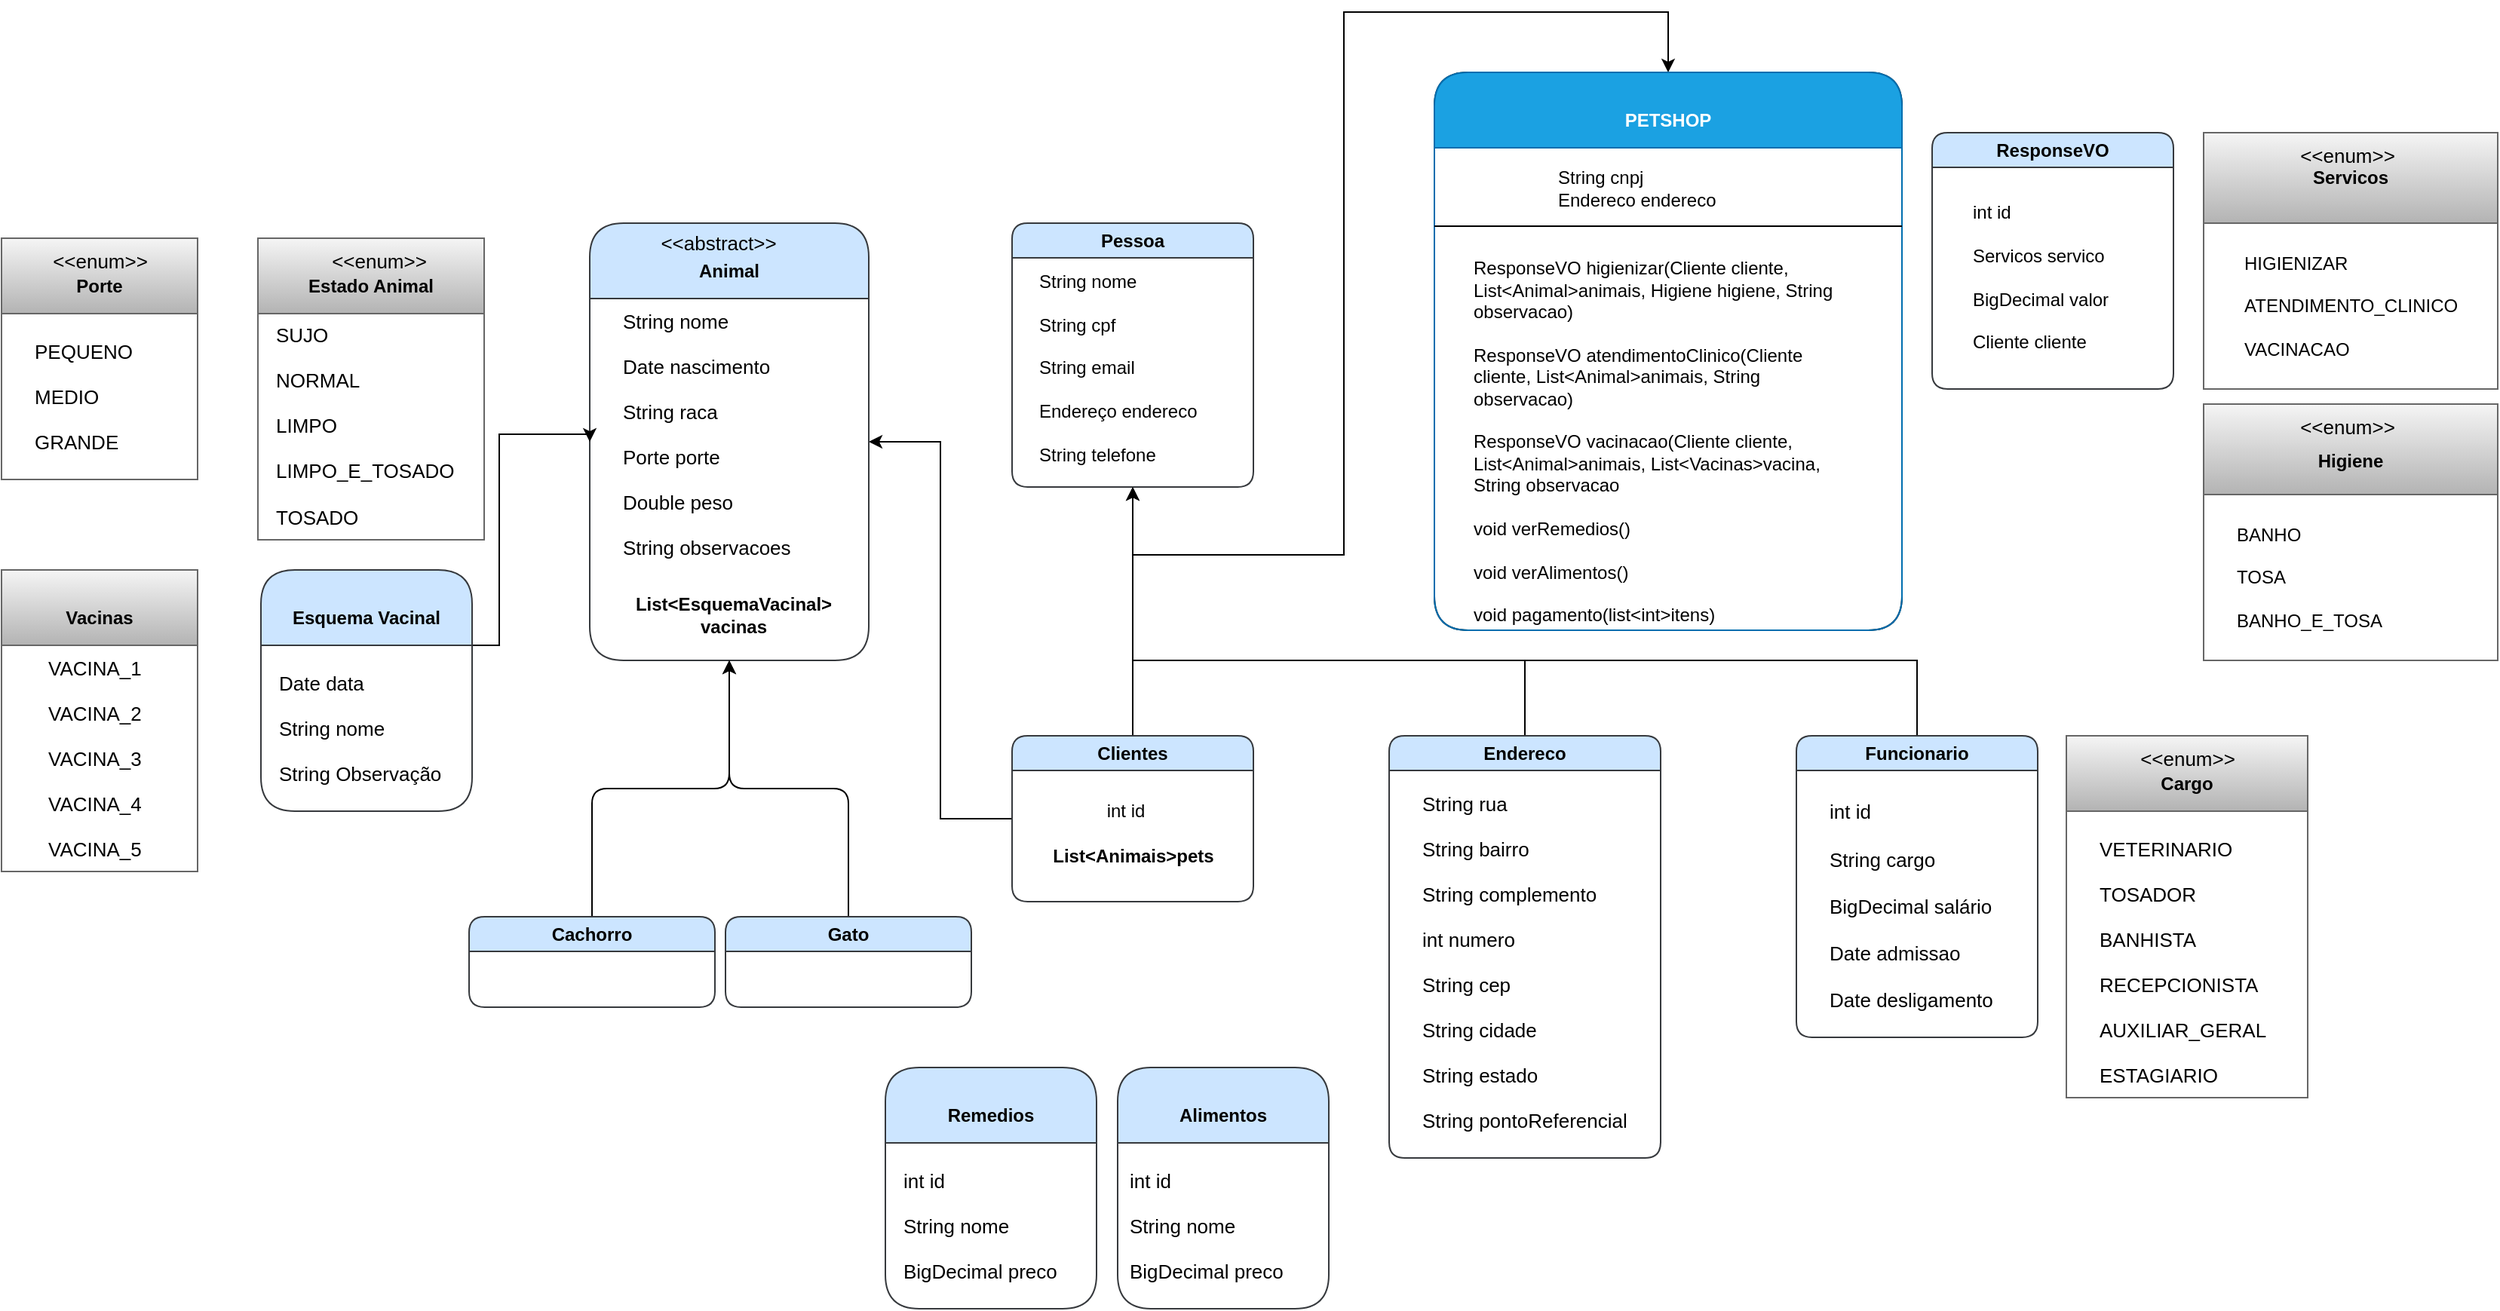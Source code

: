 <mxfile version="20.8.5" type="github">
  <diagram id="BwbueZTwrP3kuk7v8FJx" name="Página-1">
    <mxGraphModel dx="2256" dy="1177" grid="1" gridSize="10" guides="1" tooltips="1" connect="1" arrows="1" fold="1" page="1" pageScale="1" pageWidth="291" pageHeight="413" math="0" shadow="0">
      <root>
        <mxCell id="0" />
        <mxCell id="1" parent="0" />
        <mxCell id="epSY7fTq6KrpXsiW4jf5-40" style="edgeStyle=orthogonalEdgeStyle;rounded=0;orthogonalLoop=1;jettySize=auto;html=1;exitX=0.5;exitY=0;exitDx=0;exitDy=0;fontSize=13;entryX=0.5;entryY=0;entryDx=0;entryDy=0;" parent="1" source="epSY7fTq6KrpXsiW4jf5-2" target="bZY5Z342EeqqV9hAT-Xy-1" edge="1">
          <mxGeometry relative="1" as="geometry">
            <mxPoint x="380" y="-218" as="targetPoint" />
            <Array as="points">
              <mxPoint x="240" y="-40" />
              <mxPoint x="380" y="-40" />
              <mxPoint x="380" y="-400" />
              <mxPoint x="595" y="-400" />
            </Array>
          </mxGeometry>
        </mxCell>
        <mxCell id="bZY5Z342EeqqV9hAT-Xy-117" style="edgeStyle=orthogonalEdgeStyle;rounded=0;orthogonalLoop=1;jettySize=auto;html=1;exitX=0;exitY=0.5;exitDx=0;exitDy=0;entryX=1;entryY=0.5;entryDx=0;entryDy=0;" parent="1" source="epSY7fTq6KrpXsiW4jf5-2" target="epSY7fTq6KrpXsiW4jf5-14" edge="1">
          <mxGeometry relative="1" as="geometry" />
        </mxCell>
        <mxCell id="epSY7fTq6KrpXsiW4jf5-2" value="Clientes" style="swimlane;whiteSpace=wrap;html=1;rounded=1;fillColor=#cce5ff;strokeColor=#36393d;" parent="1" vertex="1">
          <mxGeometry x="160" y="80" width="160" height="110" as="geometry" />
        </mxCell>
        <mxCell id="epSY7fTq6KrpXsiW4jf5-4" value="List&amp;lt;Animais&amp;gt;pets" style="text;html=1;align=center;verticalAlign=middle;resizable=0;points=[];autosize=1;strokeColor=none;fillColor=none;fontStyle=1;rounded=1;" parent="epSY7fTq6KrpXsiW4jf5-2" vertex="1">
          <mxGeometry x="15" y="65" width="130" height="30" as="geometry" />
        </mxCell>
        <mxCell id="EgaVa4KAyTJcIK_QN-NM-4" value="int id" style="text;html=1;align=center;verticalAlign=middle;resizable=0;points=[];autosize=1;strokeColor=none;fillColor=none;" parent="epSY7fTq6KrpXsiW4jf5-2" vertex="1">
          <mxGeometry x="50" y="35" width="50" height="30" as="geometry" />
        </mxCell>
        <mxCell id="epSY7fTq6KrpXsiW4jf5-13" style="edgeStyle=orthogonalEdgeStyle;rounded=0;orthogonalLoop=1;jettySize=auto;html=1;exitX=0.5;exitY=0;exitDx=0;exitDy=0;fontSize=13;entryX=0.5;entryY=1;entryDx=0;entryDy=0;" parent="1" source="epSY7fTq6KrpXsiW4jf5-7" target="epSY7fTq6KrpXsiW4jf5-34" edge="1">
          <mxGeometry relative="1" as="geometry">
            <mxPoint x="205" y="280" as="targetPoint" />
            <Array as="points">
              <mxPoint x="500" y="30" />
              <mxPoint x="240" y="30" />
            </Array>
          </mxGeometry>
        </mxCell>
        <mxCell id="epSY7fTq6KrpXsiW4jf5-7" value="Endereco" style="swimlane;whiteSpace=wrap;html=1;rounded=1;fillColor=#cce5ff;strokeColor=#36393d;" parent="1" vertex="1">
          <mxGeometry x="410" y="80" width="180" height="280" as="geometry" />
        </mxCell>
        <mxCell id="epSY7fTq6KrpXsiW4jf5-9" value="&lt;span style=&quot;font-size: 13px; background-color: initial;&quot;&gt;String rua&lt;br&gt;&lt;/span&gt;&lt;br&gt;&lt;span style=&quot;font-size: 13px; background-color: initial;&quot;&gt;String bairro&lt;br&gt;&lt;/span&gt;&lt;br&gt;&lt;span style=&quot;background-color: initial; font-size: 13px;&quot;&gt;String complemento&lt;br&gt;&lt;/span&gt;&lt;br&gt;&lt;span style=&quot;font-size: 13px; background-color: initial;&quot;&gt;int numero&lt;br&gt;&lt;/span&gt;&lt;br&gt;&lt;span style=&quot;font-size: 13px; background-color: initial;&quot;&gt;String cep&lt;br&gt;&lt;/span&gt;&lt;br&gt;&lt;span style=&quot;font-size: 13px; background-color: initial;&quot;&gt;String cidade&lt;br&gt;&lt;/span&gt;&lt;br&gt;&lt;span style=&quot;font-size: 13px; background-color: initial;&quot;&gt;String estado&lt;br&gt;&lt;/span&gt;&lt;br&gt;&lt;span style=&quot;font-size: 13px; background-color: initial;&quot;&gt;String pontoReferencial&lt;/span&gt;" style="text;html=1;align=left;verticalAlign=middle;resizable=0;points=[];autosize=1;strokeColor=none;fillColor=none;rounded=1;" parent="epSY7fTq6KrpXsiW4jf5-7" vertex="1">
          <mxGeometry x="20" y="30" width="160" height="240" as="geometry" />
        </mxCell>
        <mxCell id="epSY7fTq6KrpXsiW4jf5-14" value="Animal" style="swimlane;whiteSpace=wrap;html=1;rounded=1;startSize=50;spacingTop=13;fillColor=#cce5ff;strokeColor=#36393d;" parent="1" vertex="1">
          <mxGeometry x="-120" y="-260" width="185" height="290" as="geometry" />
        </mxCell>
        <mxCell id="epSY7fTq6KrpXsiW4jf5-16" value="&lt;span style=&quot;font-size: 13px; background-color: initial;&quot;&gt;String nome&lt;br&gt;&lt;/span&gt;&lt;br&gt;&lt;span style=&quot;background-color: initial; font-size: 13px;&quot;&gt;Date nascimento&lt;br&gt;&lt;/span&gt;&lt;br&gt;&lt;span style=&quot;background-color: initial; font-size: 13px;&quot;&gt;String raca&lt;br&gt;&lt;/span&gt;&lt;br&gt;&lt;span style=&quot;font-size: 13px; background-color: initial;&quot;&gt;Porte porte&lt;br&gt;&lt;/span&gt;&lt;br&gt;&lt;span style=&quot;font-size: 13px; background-color: initial;&quot;&gt;Double peso&lt;br&gt;&lt;/span&gt;&lt;br&gt;&lt;span style=&quot;font-size: 13px; background-color: initial;&quot;&gt;String observacoes&lt;/span&gt;" style="text;html=1;align=left;verticalAlign=middle;resizable=0;points=[];autosize=1;strokeColor=none;fillColor=none;rounded=1;" parent="epSY7fTq6KrpXsiW4jf5-14" vertex="1">
          <mxGeometry x="20" y="50" width="130" height="180" as="geometry" />
        </mxCell>
        <mxCell id="epSY7fTq6KrpXsiW4jf5-33" value="&amp;lt;&amp;lt;abstract&amp;gt;&amp;gt;" style="text;html=1;align=center;verticalAlign=middle;resizable=0;points=[];autosize=1;strokeColor=none;fillColor=none;fontSize=13;" parent="epSY7fTq6KrpXsiW4jf5-14" vertex="1">
          <mxGeometry x="35" y="-2" width="100" height="30" as="geometry" />
        </mxCell>
        <mxCell id="eqjV9MvIipvx3p0Wk4fj-11" value="List&amp;lt;EsquemaVacinal&amp;gt;&lt;br&gt;vacinas" style="text;html=1;align=center;verticalAlign=middle;resizable=0;points=[];autosize=1;strokeColor=none;fillColor=none;fontStyle=1;rounded=1;" parent="epSY7fTq6KrpXsiW4jf5-14" vertex="1">
          <mxGeometry x="20" y="240" width="150" height="40" as="geometry" />
        </mxCell>
        <mxCell id="epSY7fTq6KrpXsiW4jf5-24" style="edgeStyle=orthogonalEdgeStyle;rounded=1;orthogonalLoop=1;jettySize=auto;html=1;exitX=0.5;exitY=0;exitDx=0;exitDy=0;entryX=0.5;entryY=1;entryDx=0;entryDy=0;fontSize=13;" parent="1" source="epSY7fTq6KrpXsiW4jf5-17" target="epSY7fTq6KrpXsiW4jf5-14" edge="1">
          <mxGeometry relative="1" as="geometry" />
        </mxCell>
        <mxCell id="epSY7fTq6KrpXsiW4jf5-17" value="Cachorro" style="swimlane;whiteSpace=wrap;html=1;rounded=1;fillColor=#cce5ff;strokeColor=#36393d;" parent="1" vertex="1">
          <mxGeometry x="-200" y="200" width="163" height="60" as="geometry" />
        </mxCell>
        <mxCell id="epSY7fTq6KrpXsiW4jf5-25" style="edgeStyle=orthogonalEdgeStyle;rounded=1;orthogonalLoop=1;jettySize=auto;html=1;exitX=0.5;exitY=0;exitDx=0;exitDy=0;fontSize=13;entryX=0.5;entryY=1;entryDx=0;entryDy=0;" parent="1" source="epSY7fTq6KrpXsiW4jf5-20" target="epSY7fTq6KrpXsiW4jf5-14" edge="1">
          <mxGeometry relative="1" as="geometry">
            <mxPoint x="-200" y="280" as="targetPoint" />
          </mxGeometry>
        </mxCell>
        <mxCell id="epSY7fTq6KrpXsiW4jf5-20" value="Gato" style="swimlane;whiteSpace=wrap;html=1;rounded=1;fillColor=#cce5ff;strokeColor=#36393d;" parent="1" vertex="1">
          <mxGeometry x="-30" y="200" width="163" height="60" as="geometry" />
        </mxCell>
        <mxCell id="epSY7fTq6KrpXsiW4jf5-27" value="Porte" style="swimlane;whiteSpace=wrap;html=1;rounded=0;startSize=50;spacingTop=14;fillColor=#f5f5f5;gradientColor=#b3b3b3;strokeColor=#666666;" parent="1" vertex="1">
          <mxGeometry x="-510" y="-250" width="130" height="160" as="geometry" />
        </mxCell>
        <mxCell id="epSY7fTq6KrpXsiW4jf5-29" value="&lt;span style=&quot;font-size: 13px; background-color: initial;&quot;&gt;PEQUENO&lt;br&gt;&lt;/span&gt;&lt;br&gt;&lt;span style=&quot;font-size: 13px; background-color: initial;&quot;&gt;MEDIO&lt;br&gt;&lt;/span&gt;&lt;br&gt;&lt;span style=&quot;font-size: 13px; background-color: initial;&quot;&gt;GRANDE&lt;/span&gt;" style="text;html=1;align=left;verticalAlign=middle;resizable=0;points=[];autosize=1;strokeColor=none;fillColor=none;rounded=1;labelBackgroundColor=none;spacing=2;rotation=0;" parent="epSY7fTq6KrpXsiW4jf5-27" vertex="1">
          <mxGeometry x="20" y="60" width="90" height="90" as="geometry" />
        </mxCell>
        <mxCell id="epSY7fTq6KrpXsiW4jf5-32" value="&amp;lt;&amp;lt;enum&amp;gt;&amp;gt;" style="text;html=1;align=center;verticalAlign=middle;resizable=0;points=[];autosize=1;strokeColor=none;fillColor=none;fontSize=13;" parent="epSY7fTq6KrpXsiW4jf5-27" vertex="1">
          <mxGeometry x="20" width="90" height="30" as="geometry" />
        </mxCell>
        <mxCell id="epSY7fTq6KrpXsiW4jf5-34" value="Pessoa" style="swimlane;whiteSpace=wrap;html=1;rounded=1;fillColor=#cce5ff;strokeColor=#36393d;" parent="1" vertex="1">
          <mxGeometry x="160" y="-260" width="160" height="175" as="geometry" />
        </mxCell>
        <mxCell id="epSY7fTq6KrpXsiW4jf5-36" value="&lt;span style=&quot;background-color: initial;&quot;&gt;String nome&lt;/span&gt;&lt;br&gt;&lt;br&gt;&lt;span style=&quot;background-color: initial;&quot;&gt;String cpf&lt;/span&gt;&lt;br&gt;&lt;br&gt;&lt;span style=&quot;background-color: initial;&quot;&gt;String email&lt;/span&gt;&lt;br&gt;&lt;br&gt;&lt;span style=&quot;background-color: initial;&quot;&gt;Endereço endereco&lt;/span&gt;&lt;br&gt;&lt;br&gt;&lt;span style=&quot;background-color: initial;&quot;&gt;String telefone&lt;/span&gt;" style="text;html=1;align=left;verticalAlign=middle;resizable=0;points=[];autosize=1;strokeColor=none;fillColor=none;rounded=1;" parent="epSY7fTq6KrpXsiW4jf5-34" vertex="1">
          <mxGeometry x="16" y="26" width="130" height="140" as="geometry" />
        </mxCell>
        <mxCell id="epSY7fTq6KrpXsiW4jf5-41" style="edgeStyle=orthogonalEdgeStyle;rounded=0;orthogonalLoop=1;jettySize=auto;html=1;exitX=0.5;exitY=0;exitDx=0;exitDy=0;entryX=0.5;entryY=1;entryDx=0;entryDy=0;fontSize=13;" parent="1" source="epSY7fTq6KrpXsiW4jf5-38" target="epSY7fTq6KrpXsiW4jf5-34" edge="1">
          <mxGeometry relative="1" as="geometry">
            <Array as="points">
              <mxPoint x="760" y="30" />
              <mxPoint x="240" y="30" />
            </Array>
          </mxGeometry>
        </mxCell>
        <mxCell id="epSY7fTq6KrpXsiW4jf5-38" value="Funcionario" style="swimlane;whiteSpace=wrap;html=1;rounded=1;fillColor=#cce5ff;strokeColor=#36393d;" parent="1" vertex="1">
          <mxGeometry x="680" y="80" width="160" height="200" as="geometry" />
        </mxCell>
        <mxCell id="epSY7fTq6KrpXsiW4jf5-42" value="&lt;span style=&quot;background-color: initial;&quot;&gt;int id&lt;br&gt;&lt;/span&gt;&lt;br&gt;&lt;span style=&quot;background-color: initial;&quot;&gt;String cargo&lt;br&gt;&lt;br&gt;&lt;/span&gt;&lt;span style=&quot;background-color: initial;&quot;&gt;BigDecimal salário&lt;br&gt;&lt;br&gt;&lt;/span&gt;&lt;span style=&quot;background-color: initial;&quot;&gt;Date admissao&lt;br&gt;&lt;/span&gt;&lt;br&gt;&lt;span style=&quot;background-color: initial;&quot;&gt;Date desligamento&lt;/span&gt;" style="text;strokeColor=none;fillColor=none;html=1;whiteSpace=wrap;verticalAlign=middle;overflow=hidden;rounded=1;labelBackgroundColor=none;fontSize=13;" parent="epSY7fTq6KrpXsiW4jf5-38" vertex="1">
          <mxGeometry x="20" y="24.75" width="160" height="175.5" as="geometry" />
        </mxCell>
        <mxCell id="EgaVa4KAyTJcIK_QN-NM-1" value="Cargo" style="swimlane;whiteSpace=wrap;html=1;rounded=0;startSize=50;spacingTop=14;fillColor=#f5f5f5;gradientColor=#b3b3b3;strokeColor=#666666;" parent="1" vertex="1">
          <mxGeometry x="859" y="80" width="160" height="240" as="geometry" />
        </mxCell>
        <mxCell id="EgaVa4KAyTJcIK_QN-NM-2" value="&lt;span style=&quot;font-size: 13px; background-color: initial;&quot;&gt;VETERINARIO&lt;br&gt;&lt;/span&gt;&lt;br&gt;&lt;span style=&quot;font-size: 13px; background-color: initial;&quot;&gt;TOSADOR&lt;br&gt;&lt;/span&gt;&lt;br&gt;&lt;span style=&quot;font-size: 13px; background-color: initial;&quot;&gt;BANHISTA&lt;br&gt;&lt;/span&gt;&lt;br&gt;&lt;span style=&quot;font-size: 13px; background-color: initial;&quot;&gt;RECEPCIONISTA&lt;br&gt;&lt;/span&gt;&lt;br&gt;&lt;span style=&quot;font-size: 13px; background-color: initial;&quot;&gt;AUXILIAR_GERAL&lt;br&gt;&lt;/span&gt;&lt;br&gt;&lt;span style=&quot;font-size: 13px; background-color: initial;&quot;&gt;ESTAGIARIO&lt;/span&gt;" style="text;html=1;align=left;verticalAlign=middle;resizable=0;points=[];autosize=1;strokeColor=none;fillColor=none;rounded=1;labelBackgroundColor=none;spacing=2;rotation=0;" parent="EgaVa4KAyTJcIK_QN-NM-1" vertex="1">
          <mxGeometry x="20" y="60" width="130" height="180" as="geometry" />
        </mxCell>
        <mxCell id="EgaVa4KAyTJcIK_QN-NM-3" value="&amp;lt;&amp;lt;enum&amp;gt;&amp;gt;" style="text;html=1;align=center;verticalAlign=middle;resizable=0;points=[];autosize=1;strokeColor=none;fillColor=none;fontSize=13;" parent="EgaVa4KAyTJcIK_QN-NM-1" vertex="1">
          <mxGeometry x="35" width="90" height="30" as="geometry" />
        </mxCell>
        <mxCell id="bZY5Z342EeqqV9hAT-Xy-116" style="edgeStyle=orthogonalEdgeStyle;rounded=0;orthogonalLoop=1;jettySize=auto;html=1;entryX=0;entryY=0.5;entryDx=0;entryDy=0;" parent="1" source="eqjV9MvIipvx3p0Wk4fj-13" target="epSY7fTq6KrpXsiW4jf5-14" edge="1">
          <mxGeometry relative="1" as="geometry">
            <mxPoint x="-140" y="-120" as="targetPoint" />
            <Array as="points">
              <mxPoint x="-180" y="20" />
              <mxPoint x="-180" y="-120" />
              <mxPoint x="-120" y="-120" />
            </Array>
          </mxGeometry>
        </mxCell>
        <mxCell id="eqjV9MvIipvx3p0Wk4fj-13" value="Esquema Vacinal&lt;br&gt;" style="swimlane;whiteSpace=wrap;html=1;rounded=1;startSize=50;spacingTop=14;fillColor=#cce5ff;strokeColor=#36393d;" parent="1" vertex="1">
          <mxGeometry x="-338" y="-30" width="140" height="160" as="geometry" />
        </mxCell>
        <mxCell id="eqjV9MvIipvx3p0Wk4fj-14" value="&lt;span style=&quot;font-size: 13px; background-color: initial;&quot;&gt;Date data&lt;br&gt;&lt;/span&gt;&lt;br&gt;&lt;span style=&quot;font-size: 13px; background-color: initial;&quot;&gt;String nome&lt;br&gt;&lt;/span&gt;&lt;br&gt;&lt;span style=&quot;font-size: 13px; background-color: initial;&quot;&gt;String Observação&lt;/span&gt;" style="text;html=1;align=left;verticalAlign=middle;resizable=0;points=[];autosize=1;strokeColor=none;fillColor=none;rounded=1;labelBackgroundColor=none;spacing=2;rotation=0;" parent="eqjV9MvIipvx3p0Wk4fj-13" vertex="1">
          <mxGeometry x="10" y="60" width="130" height="90" as="geometry" />
        </mxCell>
        <mxCell id="eqjV9MvIipvx3p0Wk4fj-19" value="Estado Animal" style="swimlane;whiteSpace=wrap;html=1;rounded=0;startSize=50;spacingTop=14;fillColor=#f5f5f5;gradientColor=#b3b3b3;strokeColor=#666666;" parent="1" vertex="1">
          <mxGeometry x="-340" y="-250" width="150" height="200" as="geometry" />
        </mxCell>
        <mxCell id="eqjV9MvIipvx3p0Wk4fj-20" value="&lt;span style=&quot;background-color: initial; font-size: 13px;&quot;&gt;SUJO&lt;br&gt;&lt;/span&gt;&lt;br&gt;&lt;span style=&quot;background-color: initial; font-size: 13px;&quot;&gt;NORMAL&lt;br&gt;&lt;/span&gt;&lt;br&gt;&lt;span style=&quot;background-color: initial; font-size: 13px;&quot;&gt;LIMPO&lt;br&gt;&lt;/span&gt;&lt;br&gt;&lt;span style=&quot;background-color: initial; font-size: 13px;&quot;&gt;LIMPO_E_TOSADO&lt;br&gt;&lt;br&gt;TOSADO&lt;br&gt;&lt;/span&gt;" style="text;html=1;align=left;verticalAlign=middle;resizable=0;points=[];autosize=1;strokeColor=none;fillColor=none;rounded=1;labelBackgroundColor=none;spacing=2;rotation=0;" parent="eqjV9MvIipvx3p0Wk4fj-19" vertex="1">
          <mxGeometry x="10" y="50" width="140" height="150" as="geometry" />
        </mxCell>
        <mxCell id="eqjV9MvIipvx3p0Wk4fj-21" value="&amp;lt;&amp;lt;enum&amp;gt;&amp;gt;" style="text;html=1;align=center;verticalAlign=middle;resizable=0;points=[];autosize=1;strokeColor=none;fillColor=none;fontSize=13;" parent="eqjV9MvIipvx3p0Wk4fj-19" vertex="1">
          <mxGeometry x="35" width="90" height="30" as="geometry" />
        </mxCell>
        <mxCell id="eqjV9MvIipvx3p0Wk4fj-22" value="PETSHOP" style="swimlane;whiteSpace=wrap;html=1;rounded=1;startSize=50;spacingTop=13;" parent="1" vertex="1">
          <mxGeometry x="440" y="-360" width="310" height="370" as="geometry" />
        </mxCell>
        <mxCell id="eqjV9MvIipvx3p0Wk4fj-29" value="Vacinas" style="swimlane;whiteSpace=wrap;html=1;rounded=0;startSize=50;spacingTop=14;fillColor=#f5f5f5;gradientColor=#b3b3b3;strokeColor=#666666;" parent="1" vertex="1">
          <mxGeometry x="-510" y="-30" width="130" height="200" as="geometry" />
        </mxCell>
        <mxCell id="eqjV9MvIipvx3p0Wk4fj-30" value="&lt;span style=&quot;background-color: initial; font-size: 13px;&quot;&gt;VACINA_1&lt;br&gt;&lt;/span&gt;&lt;br&gt;&lt;span style=&quot;background-color: initial; font-size: 13px;&quot;&gt;VACINA_2&lt;br&gt;&lt;/span&gt;&lt;br&gt;&lt;span style=&quot;background-color: initial; font-size: 13px;&quot;&gt;VACINA_3&lt;br&gt;&lt;/span&gt;&lt;br&gt;&lt;span style=&quot;background-color: initial; font-size: 13px;&quot;&gt;VACINA_4&lt;br&gt;&lt;/span&gt;&lt;br&gt;&lt;span style=&quot;background-color: initial; font-size: 13px;&quot;&gt;VACINA_5&lt;/span&gt;" style="text;html=1;align=left;verticalAlign=middle;resizable=0;points=[];autosize=1;strokeColor=none;fillColor=none;rounded=1;labelBackgroundColor=none;spacing=2;rotation=0;" parent="eqjV9MvIipvx3p0Wk4fj-29" vertex="1">
          <mxGeometry x="29" y="50" width="90" height="150" as="geometry" />
        </mxCell>
        <mxCell id="bZY5Z342EeqqV9hAT-Xy-1" value="PETSHOP" style="swimlane;whiteSpace=wrap;html=1;rounded=1;startSize=50;spacingTop=13;fillColor=#1ba1e2;fontColor=#ffffff;strokeColor=#006EAF;" parent="1" vertex="1">
          <mxGeometry x="440" y="-360" width="310" height="370" as="geometry" />
        </mxCell>
        <mxCell id="bZY5Z342EeqqV9hAT-Xy-2" value="String cnpj&lt;br&gt;Endereco endereco" style="text;html=1;align=left;verticalAlign=middle;resizable=0;points=[];autosize=1;strokeColor=none;fillColor=none;" parent="bZY5Z342EeqqV9hAT-Xy-1" vertex="1">
          <mxGeometry x="80" y="57" width="130" height="40" as="geometry" />
        </mxCell>
        <mxCell id="bZY5Z342EeqqV9hAT-Xy-3" value="&lt;div style=&quot;text-align: left;&quot;&gt;&lt;span style=&quot;background-color: initial;&quot;&gt;ResponseVO higienizar(Cliente cliente, List&amp;lt;Animal&amp;gt;animais, Higiene higiene, String observacao)&lt;/span&gt;&lt;/div&gt;&lt;div style=&quot;text-align: left;&quot;&gt;&lt;br&gt;&lt;/div&gt;&lt;div style=&quot;text-align: left;&quot;&gt;&lt;span style=&quot;background-color: initial;&quot;&gt;ResponseVO atendimentoClinico(Cliente cliente, List&amp;lt;Animal&amp;gt;animais, String observacao)&lt;/span&gt;&lt;/div&gt;&lt;div style=&quot;text-align: left;&quot;&gt;&lt;br&gt;&lt;/div&gt;&lt;div style=&quot;text-align: left;&quot;&gt;ResponseVO vacinacao(Cliente cliente, List&amp;lt;Animal&amp;gt;animais, List&amp;lt;Vacinas&amp;gt;vacina, String observacao&lt;/div&gt;&lt;div style=&quot;text-align: left;&quot;&gt;&lt;br&gt;&lt;/div&gt;&lt;div style=&quot;text-align: left;&quot;&gt;void verRemedios()&lt;/div&gt;&lt;div style=&quot;text-align: left;&quot;&gt;&lt;br&gt;&lt;/div&gt;&lt;div style=&quot;text-align: left;&quot;&gt;void verAlimentos()&lt;/div&gt;&lt;div style=&quot;text-align: left;&quot;&gt;&lt;br&gt;&lt;/div&gt;&lt;div style=&quot;text-align: left;&quot;&gt;void pagamento(list&amp;lt;int&amp;gt;itens)&lt;/div&gt;" style="text;html=1;strokeColor=none;fillColor=none;align=center;verticalAlign=middle;whiteSpace=wrap;rounded=0;" parent="bZY5Z342EeqqV9hAT-Xy-1" vertex="1">
          <mxGeometry x="25" y="140" width="260" height="210" as="geometry" />
        </mxCell>
        <mxCell id="bZY5Z342EeqqV9hAT-Xy-5" value="" style="line;strokeWidth=1;rotatable=0;dashed=0;labelPosition=right;align=left;verticalAlign=middle;spacingTop=0;spacingLeft=6;points=[];portConstraint=eastwest;" parent="bZY5Z342EeqqV9hAT-Xy-1" vertex="1">
          <mxGeometry y="97" width="310" height="10" as="geometry" />
        </mxCell>
        <mxCell id="bZY5Z342EeqqV9hAT-Xy-105" value="ResponseVO" style="swimlane;whiteSpace=wrap;html=1;rounded=1;fillColor=#cce5ff;strokeColor=#36393d;" parent="1" vertex="1">
          <mxGeometry x="770" y="-320" width="160" height="170" as="geometry" />
        </mxCell>
        <mxCell id="bZY5Z342EeqqV9hAT-Xy-106" value="&lt;div&gt;&lt;span style=&quot;font-size: 13px;&quot;&gt;&lt;br&gt;&lt;/span&gt;&lt;/div&gt;" style="text;html=1;align=left;verticalAlign=middle;resizable=0;points=[];autosize=1;strokeColor=none;fillColor=none;rounded=1;" parent="bZY5Z342EeqqV9hAT-Xy-105" vertex="1">
          <mxGeometry y="95" width="20" height="30" as="geometry" />
        </mxCell>
        <mxCell id="bZY5Z342EeqqV9hAT-Xy-107" value="int id&lt;br&gt;&lt;br&gt;Servicos servico&lt;br&gt;&lt;br&gt;BigDecimal valor&lt;br&gt;&lt;br&gt;Cliente cliente" style="text;html=1;align=left;verticalAlign=middle;resizable=0;points=[];autosize=1;strokeColor=none;fillColor=none;" parent="bZY5Z342EeqqV9hAT-Xy-105" vertex="1">
          <mxGeometry x="25" y="41" width="110" height="110" as="geometry" />
        </mxCell>
        <mxCell id="bZY5Z342EeqqV9hAT-Xy-108" value="Servicos" style="swimlane;whiteSpace=wrap;html=1;rounded=0;fillColor=#f5f5f5;strokeColor=#666666;startSize=60;gradientColor=#b3b3b3;" parent="1" vertex="1">
          <mxGeometry x="950" y="-320" width="195" height="170" as="geometry" />
        </mxCell>
        <mxCell id="bZY5Z342EeqqV9hAT-Xy-109" value="&lt;div&gt;&lt;span style=&quot;font-size: 13px;&quot;&gt;&lt;br&gt;&lt;/span&gt;&lt;/div&gt;" style="text;html=1;align=left;verticalAlign=middle;resizable=0;points=[];autosize=1;strokeColor=none;fillColor=none;rounded=1;" parent="bZY5Z342EeqqV9hAT-Xy-108" vertex="1">
          <mxGeometry y="95" width="20" height="30" as="geometry" />
        </mxCell>
        <mxCell id="bZY5Z342EeqqV9hAT-Xy-110" value="HIGIENIZAR&lt;br&gt;&lt;br&gt;ATENDIMENTO_CLINICO&lt;br&gt;&lt;br&gt;VACINACAO" style="text;html=1;align=left;verticalAlign=middle;resizable=0;points=[];autosize=1;strokeColor=none;fillColor=none;" parent="bZY5Z342EeqqV9hAT-Xy-108" vertex="1">
          <mxGeometry x="25" y="70" width="170" height="90" as="geometry" />
        </mxCell>
        <mxCell id="bZY5Z342EeqqV9hAT-Xy-119" value="&amp;lt;&amp;lt;enum&amp;gt;&amp;gt;" style="text;html=1;align=center;verticalAlign=middle;resizable=0;points=[];autosize=1;strokeColor=none;fillColor=none;fontSize=13;" parent="bZY5Z342EeqqV9hAT-Xy-108" vertex="1">
          <mxGeometry x="50" width="90" height="30" as="geometry" />
        </mxCell>
        <mxCell id="y55F3KyPJM-v1la39yIW-1" value="Remedios" style="swimlane;whiteSpace=wrap;html=1;rounded=1;startSize=50;spacingTop=14;fillColor=#cce5ff;strokeColor=#36393d;" parent="1" vertex="1">
          <mxGeometry x="76" y="300" width="140" height="160" as="geometry" />
        </mxCell>
        <mxCell id="y55F3KyPJM-v1la39yIW-2" value="&lt;span style=&quot;font-size: 13px; background-color: initial;&quot;&gt;int id&lt;br&gt;&lt;/span&gt;&lt;br&gt;&lt;span style=&quot;font-size: 13px; background-color: initial;&quot;&gt;String nome&lt;br&gt;&lt;/span&gt;&lt;br&gt;&lt;span style=&quot;font-size: 13px;&quot;&gt;BigDecimal preco&lt;/span&gt;" style="text;html=1;align=left;verticalAlign=middle;resizable=0;points=[];autosize=1;strokeColor=none;fillColor=none;rounded=1;labelBackgroundColor=none;spacing=2;rotation=0;" parent="y55F3KyPJM-v1la39yIW-1" vertex="1">
          <mxGeometry x="10" y="60" width="130" height="90" as="geometry" />
        </mxCell>
        <mxCell id="y55F3KyPJM-v1la39yIW-3" value="Alimentos" style="swimlane;whiteSpace=wrap;html=1;rounded=1;startSize=50;spacingTop=14;fillColor=#cce5ff;strokeColor=#36393d;" parent="1" vertex="1">
          <mxGeometry x="230" y="300" width="140" height="160" as="geometry" />
        </mxCell>
        <mxCell id="y55F3KyPJM-v1la39yIW-5" value="&lt;span style=&quot;font-size: 13px; background-color: initial;&quot;&gt;int id&lt;br&gt;&lt;/span&gt;&lt;br&gt;&lt;span style=&quot;font-size: 13px; background-color: initial;&quot;&gt;String nome&lt;br&gt;&lt;/span&gt;&lt;br&gt;&lt;span style=&quot;font-size: 13px;&quot;&gt;BigDecimal preco&lt;/span&gt;" style="text;html=1;align=left;verticalAlign=middle;resizable=0;points=[];autosize=1;strokeColor=none;fillColor=none;rounded=1;labelBackgroundColor=none;spacing=2;rotation=0;" parent="y55F3KyPJM-v1la39yIW-3" vertex="1">
          <mxGeometry x="6" y="60" width="130" height="90" as="geometry" />
        </mxCell>
        <mxCell id="rlr_leu51mhOQnvd1rXm-1" value="&lt;br&gt;Higiene" style="swimlane;whiteSpace=wrap;html=1;rounded=0;fillColor=#f5f5f5;strokeColor=#666666;startSize=60;gradientColor=#b3b3b3;" vertex="1" parent="1">
          <mxGeometry x="950" y="-140" width="195" height="170" as="geometry" />
        </mxCell>
        <mxCell id="rlr_leu51mhOQnvd1rXm-2" value="&lt;div&gt;&lt;span style=&quot;font-size: 13px;&quot;&gt;&lt;br&gt;&lt;/span&gt;&lt;/div&gt;" style="text;html=1;align=left;verticalAlign=middle;resizable=0;points=[];autosize=1;strokeColor=none;fillColor=none;rounded=1;" vertex="1" parent="rlr_leu51mhOQnvd1rXm-1">
          <mxGeometry y="95" width="20" height="30" as="geometry" />
        </mxCell>
        <mxCell id="rlr_leu51mhOQnvd1rXm-3" value="BANHO&lt;br&gt;&lt;br&gt;TOSA&lt;br&gt;&lt;br&gt;BANHO_E_TOSA" style="text;html=1;align=left;verticalAlign=middle;resizable=0;points=[];autosize=1;strokeColor=none;fillColor=none;" vertex="1" parent="rlr_leu51mhOQnvd1rXm-1">
          <mxGeometry x="20" y="70" width="120" height="90" as="geometry" />
        </mxCell>
        <mxCell id="rlr_leu51mhOQnvd1rXm-4" value="&amp;lt;&amp;lt;enum&amp;gt;&amp;gt;" style="text;html=1;align=center;verticalAlign=middle;resizable=0;points=[];autosize=1;strokeColor=none;fillColor=none;fontSize=13;" vertex="1" parent="rlr_leu51mhOQnvd1rXm-1">
          <mxGeometry x="50" width="90" height="30" as="geometry" />
        </mxCell>
      </root>
    </mxGraphModel>
  </diagram>
</mxfile>
